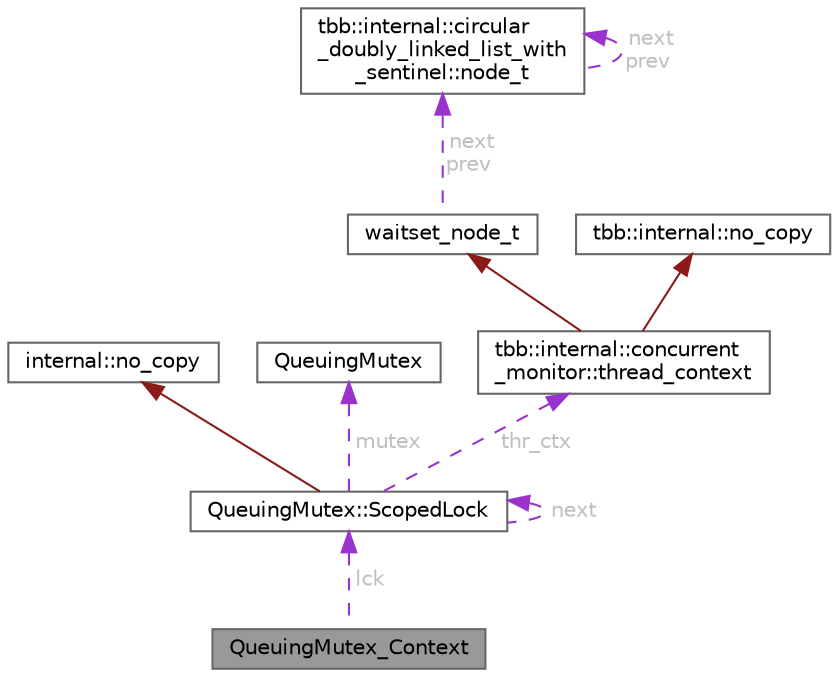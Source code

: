 digraph "QueuingMutex_Context"
{
 // LATEX_PDF_SIZE
  bgcolor="transparent";
  edge [fontname=Helvetica,fontsize=10,labelfontname=Helvetica,labelfontsize=10];
  node [fontname=Helvetica,fontsize=10,shape=box,height=0.2,width=0.4];
  Node1 [id="Node000001",label="QueuingMutex_Context",height=0.2,width=0.4,color="gray40", fillcolor="grey60", style="filled", fontcolor="black",tooltip=" "];
  Node2 -> Node1 [id="edge1_Node000001_Node000002",dir="back",color="darkorchid3",style="dashed",tooltip=" ",label=" lck",fontcolor="grey" ];
  Node2 [id="Node000002",label="QueuingMutex::ScopedLock",height=0.2,width=0.4,color="gray40", fillcolor="white", style="filled",URL="$class_queuing_mutex_1_1_scoped_lock.html",tooltip="The scoped locking pattern"];
  Node3 -> Node2 [id="edge2_Node000002_Node000003",dir="back",color="firebrick4",style="solid",tooltip=" "];
  Node3 [id="Node000003",label="internal::no_copy",height=0.2,width=0.4,color="gray40", fillcolor="white", style="filled",tooltip=" "];
  Node4 -> Node2 [id="edge3_Node000002_Node000004",dir="back",color="darkorchid3",style="dashed",tooltip=" ",label=" mutex",fontcolor="grey" ];
  Node4 [id="Node000004",label="QueuingMutex",height=0.2,width=0.4,color="gray40", fillcolor="white", style="filled",URL="$class_queuing_mutex.html",tooltip="Queuing lock with concurrent_monitor; to test concurrent_monitor::notify( Predicate p )"];
  Node2 -> Node2 [id="edge4_Node000002_Node000002",dir="back",color="darkorchid3",style="dashed",tooltip=" ",label=" next",fontcolor="grey" ];
  Node5 -> Node2 [id="edge5_Node000002_Node000005",dir="back",color="darkorchid3",style="dashed",tooltip=" ",label=" thr_ctx",fontcolor="grey" ];
  Node5 [id="Node000005",label="tbb::internal::concurrent\l_monitor::thread_context",height=0.2,width=0.4,color="gray40", fillcolor="white", style="filled",URL="$classtbb_1_1internal_1_1concurrent__monitor_1_1thread__context.html",tooltip=" "];
  Node6 -> Node5 [id="edge6_Node000005_Node000006",dir="back",color="firebrick4",style="solid",tooltip=" "];
  Node6 [id="Node000006",label="waitset_node_t",height=0.2,width=0.4,color="gray40", fillcolor="white", style="filled",URL="$structtbb_1_1internal_1_1circular__doubly__linked__list__with__sentinel_1_1node__t.html",tooltip=" "];
  Node7 -> Node6 [id="edge7_Node000006_Node000007",dir="back",color="darkorchid3",style="dashed",tooltip=" ",label=" next\nprev",fontcolor="grey" ];
  Node7 [id="Node000007",label="tbb::internal::circular\l_doubly_linked_list_with\l_sentinel::node_t",height=0.2,width=0.4,color="gray40", fillcolor="white", style="filled",URL="$structtbb_1_1internal_1_1circular__doubly__linked__list__with__sentinel_1_1node__t.html",tooltip=" "];
  Node7 -> Node7 [id="edge8_Node000007_Node000007",dir="back",color="darkorchid3",style="dashed",tooltip=" ",label=" next\nprev",fontcolor="grey" ];
  Node8 -> Node5 [id="edge9_Node000005_Node000008",dir="back",color="firebrick4",style="solid",tooltip=" "];
  Node8 [id="Node000008",label="tbb::internal::no_copy",height=0.2,width=0.4,color="gray40", fillcolor="white", style="filled",tooltip=" "];
}
